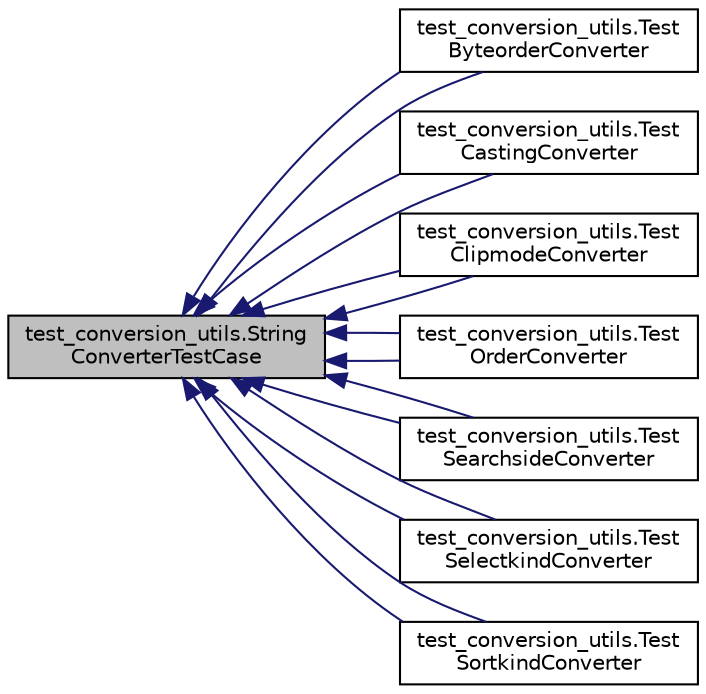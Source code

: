 digraph "test_conversion_utils.StringConverterTestCase"
{
 // LATEX_PDF_SIZE
  edge [fontname="Helvetica",fontsize="10",labelfontname="Helvetica",labelfontsize="10"];
  node [fontname="Helvetica",fontsize="10",shape=record];
  rankdir="LR";
  Node1 [label="test_conversion_utils.String\lConverterTestCase",height=0.2,width=0.4,color="black", fillcolor="grey75", style="filled", fontcolor="black",tooltip=" "];
  Node1 -> Node2 [dir="back",color="midnightblue",fontsize="10",style="solid",fontname="Helvetica"];
  Node2 [label="test_conversion_utils.Test\lByteorderConverter",height=0.2,width=0.4,color="black", fillcolor="white", style="filled",URL="$classtest__conversion__utils_1_1TestByteorderConverter.html",tooltip=" "];
  Node1 -> Node2 [dir="back",color="midnightblue",fontsize="10",style="solid",fontname="Helvetica"];
  Node1 -> Node3 [dir="back",color="midnightblue",fontsize="10",style="solid",fontname="Helvetica"];
  Node3 [label="test_conversion_utils.Test\lCastingConverter",height=0.2,width=0.4,color="black", fillcolor="white", style="filled",URL="$classtest__conversion__utils_1_1TestCastingConverter.html",tooltip=" "];
  Node1 -> Node3 [dir="back",color="midnightblue",fontsize="10",style="solid",fontname="Helvetica"];
  Node1 -> Node4 [dir="back",color="midnightblue",fontsize="10",style="solid",fontname="Helvetica"];
  Node4 [label="test_conversion_utils.Test\lClipmodeConverter",height=0.2,width=0.4,color="black", fillcolor="white", style="filled",URL="$classtest__conversion__utils_1_1TestClipmodeConverter.html",tooltip=" "];
  Node1 -> Node4 [dir="back",color="midnightblue",fontsize="10",style="solid",fontname="Helvetica"];
  Node1 -> Node5 [dir="back",color="midnightblue",fontsize="10",style="solid",fontname="Helvetica"];
  Node5 [label="test_conversion_utils.Test\lOrderConverter",height=0.2,width=0.4,color="black", fillcolor="white", style="filled",URL="$classtest__conversion__utils_1_1TestOrderConverter.html",tooltip=" "];
  Node1 -> Node5 [dir="back",color="midnightblue",fontsize="10",style="solid",fontname="Helvetica"];
  Node1 -> Node6 [dir="back",color="midnightblue",fontsize="10",style="solid",fontname="Helvetica"];
  Node6 [label="test_conversion_utils.Test\lSearchsideConverter",height=0.2,width=0.4,color="black", fillcolor="white", style="filled",URL="$classtest__conversion__utils_1_1TestSearchsideConverter.html",tooltip=" "];
  Node1 -> Node6 [dir="back",color="midnightblue",fontsize="10",style="solid",fontname="Helvetica"];
  Node1 -> Node7 [dir="back",color="midnightblue",fontsize="10",style="solid",fontname="Helvetica"];
  Node7 [label="test_conversion_utils.Test\lSelectkindConverter",height=0.2,width=0.4,color="black", fillcolor="white", style="filled",URL="$classtest__conversion__utils_1_1TestSelectkindConverter.html",tooltip=" "];
  Node1 -> Node7 [dir="back",color="midnightblue",fontsize="10",style="solid",fontname="Helvetica"];
  Node1 -> Node8 [dir="back",color="midnightblue",fontsize="10",style="solid",fontname="Helvetica"];
  Node8 [label="test_conversion_utils.Test\lSortkindConverter",height=0.2,width=0.4,color="black", fillcolor="white", style="filled",URL="$classtest__conversion__utils_1_1TestSortkindConverter.html",tooltip=" "];
  Node1 -> Node8 [dir="back",color="midnightblue",fontsize="10",style="solid",fontname="Helvetica"];
}
